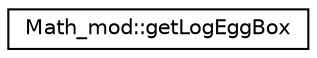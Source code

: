 digraph "Graphical Class Hierarchy"
{
 // LATEX_PDF_SIZE
  edge [fontname="Helvetica",fontsize="10",labelfontname="Helvetica",labelfontsize="10"];
  node [fontname="Helvetica",fontsize="10",shape=record];
  rankdir="LR";
  Node0 [label="Math_mod::getLogEggBox",height=0.2,width=0.4,color="black", fillcolor="white", style="filled",URL="$interfaceMath__mod_1_1getLogEggBox.html",tooltip=" "];
}
